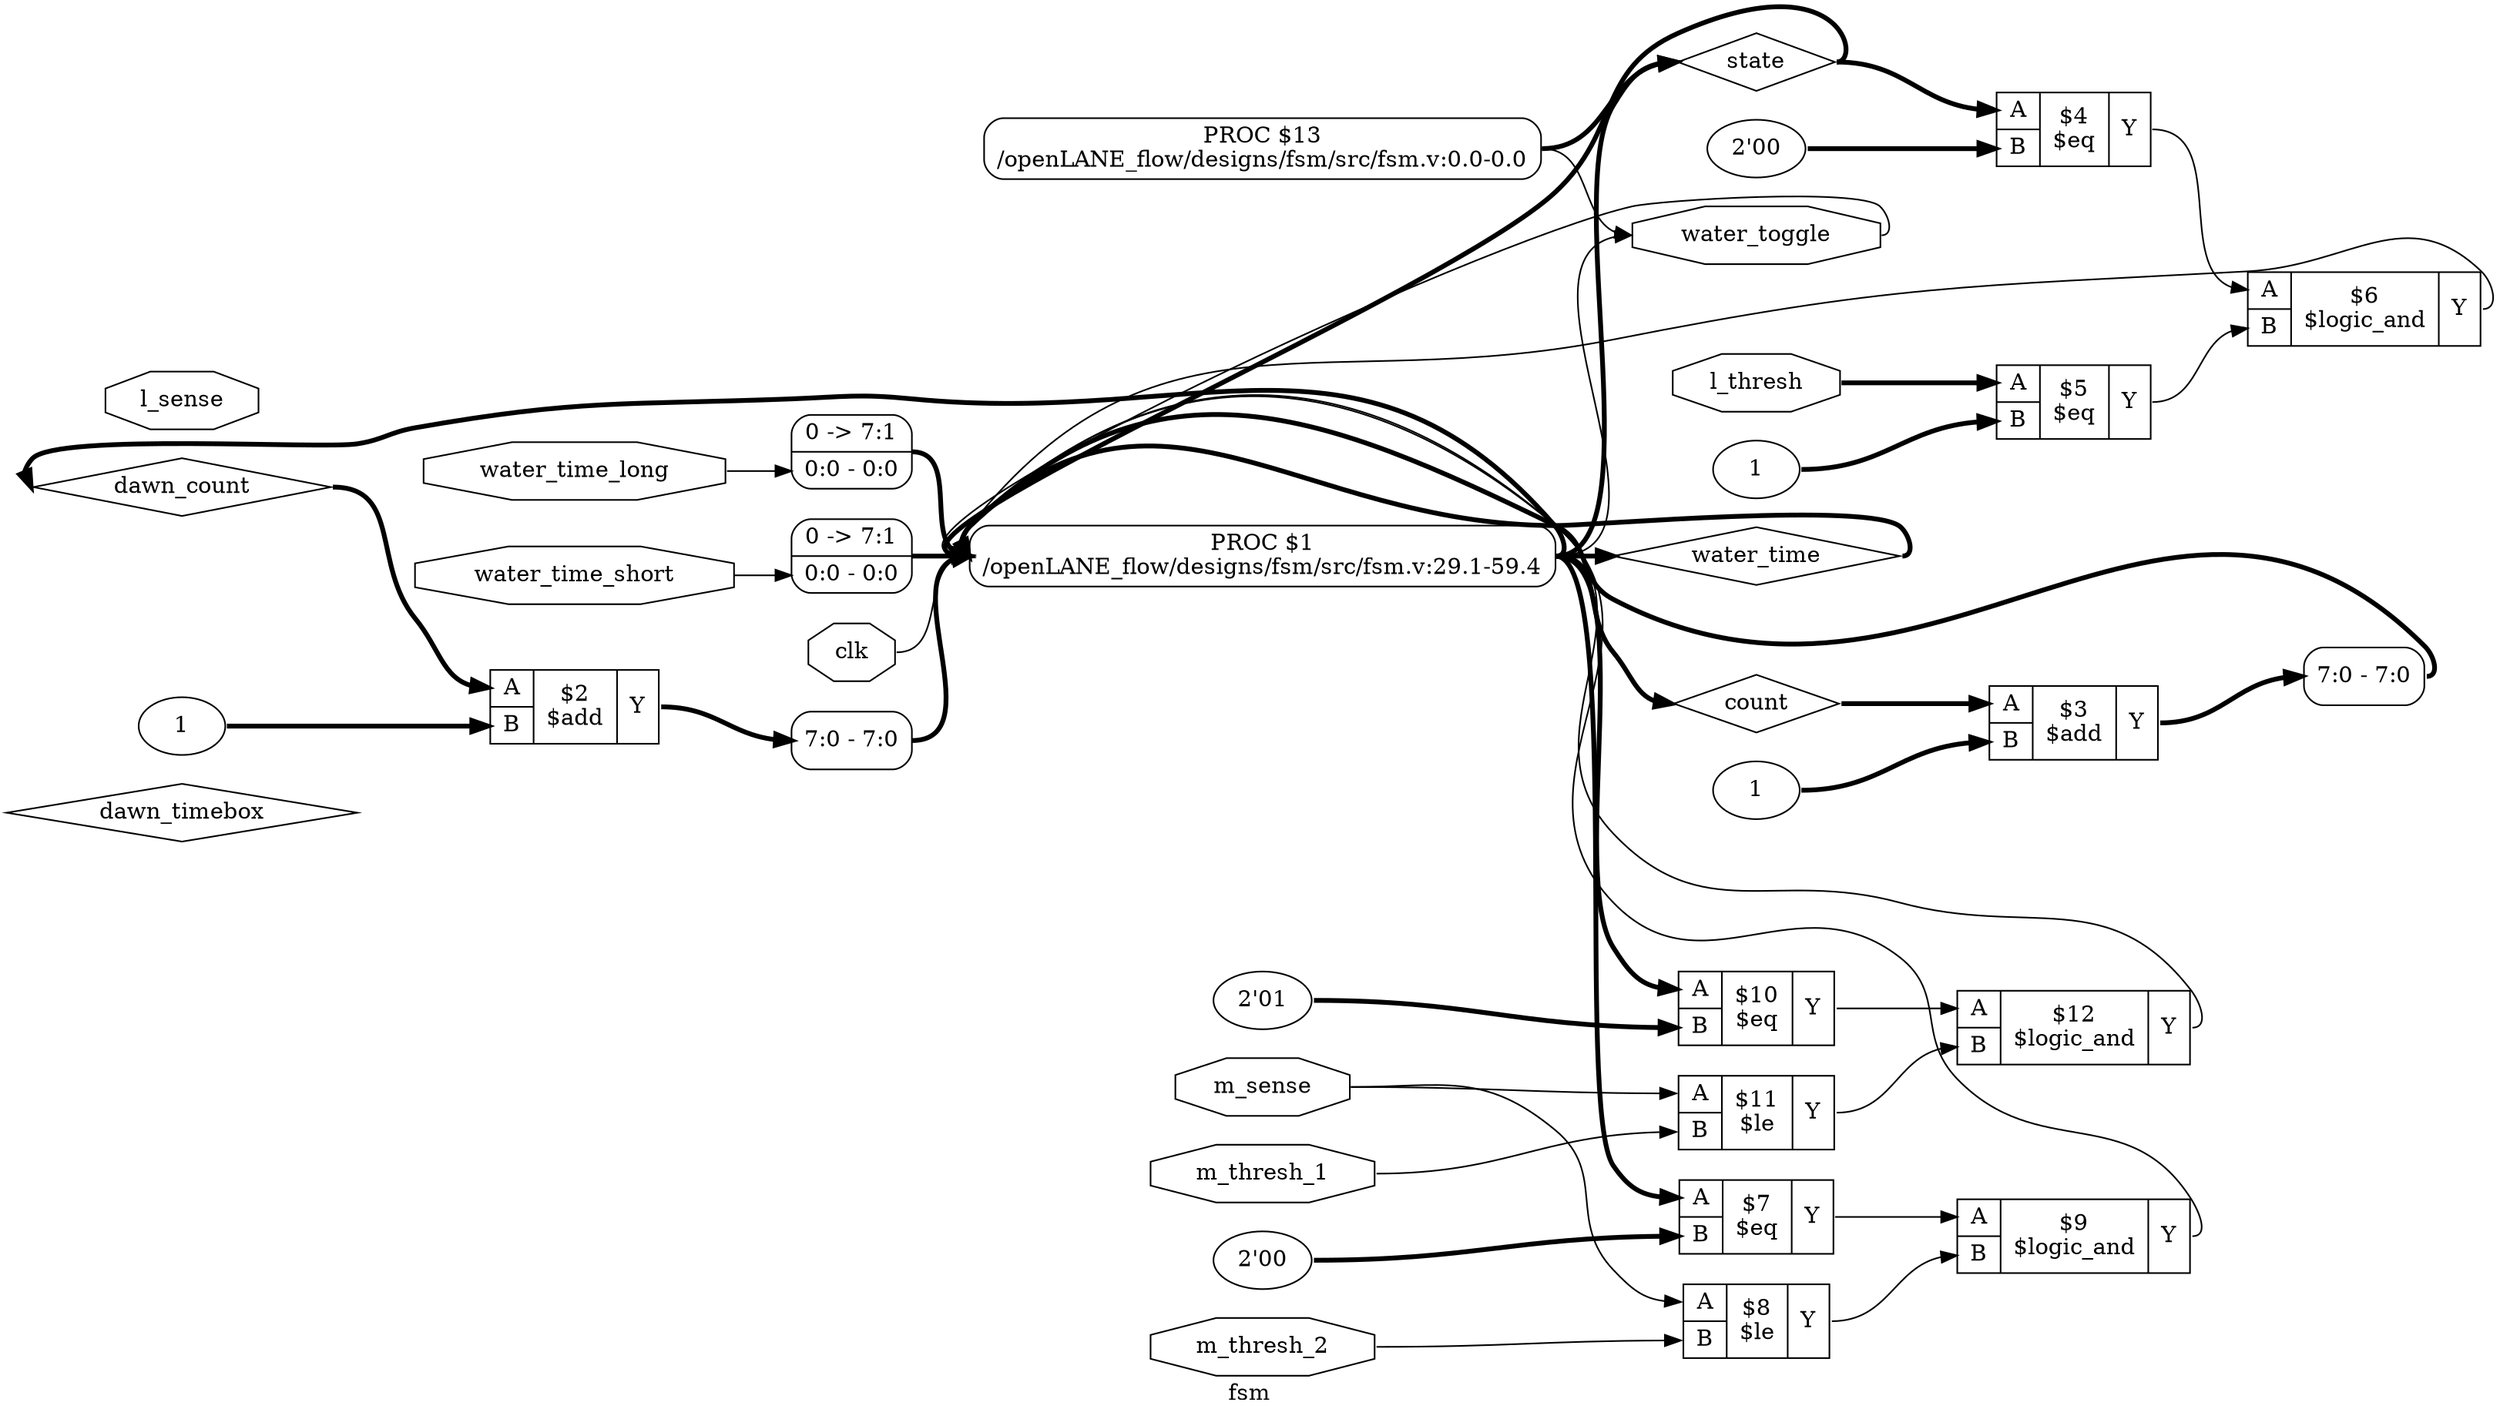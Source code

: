 digraph "fsm" {
label="fsm";
rankdir="LR";
remincross=true;
n30 [ shape=diamond, label="dawn_timebox", color="black", fontcolor="black" ];
n31 [ shape=diamond, label="dawn_count", color="black", fontcolor="black" ];
n32 [ shape=diamond, label="count", color="black", fontcolor="black" ];
n33 [ shape=diamond, label="water_time", color="black", fontcolor="black" ];
n34 [ shape=diamond, label="state", color="black", fontcolor="black" ];
n35 [ shape=octagon, label="water_toggle", color="black", fontcolor="black" ];
n36 [ shape=octagon, label="clk", color="black", fontcolor="black" ];
n37 [ shape=octagon, label="water_time_long", color="black", fontcolor="black" ];
n38 [ shape=octagon, label="water_time_short", color="black", fontcolor="black" ];
n39 [ shape=octagon, label="l_thresh", color="black", fontcolor="black" ];
n40 [ shape=octagon, label="m_thresh_2", color="black", fontcolor="black" ];
n41 [ shape=octagon, label="m_thresh_1", color="black", fontcolor="black" ];
n42 [ shape=octagon, label="l_sense", color="black", fontcolor="black" ];
n43 [ shape=octagon, label="m_sense", color="black", fontcolor="black" ];
c47 [ shape=record, label="{{<p44> A|<p45> B}|$12\n$logic_and|{<p46> Y}}" ];
c48 [ shape=record, label="{{<p44> A|<p45> B}|$11\n$le|{<p46> Y}}" ];
v0 [ label="2'01" ];
c49 [ shape=record, label="{{<p44> A|<p45> B}|$10\n$eq|{<p46> Y}}" ];
c50 [ shape=record, label="{{<p44> A|<p45> B}|$9\n$logic_and|{<p46> Y}}" ];
c51 [ shape=record, label="{{<p44> A|<p45> B}|$8\n$le|{<p46> Y}}" ];
v1 [ label="2'00" ];
c52 [ shape=record, label="{{<p44> A|<p45> B}|$7\n$eq|{<p46> Y}}" ];
c53 [ shape=record, label="{{<p44> A|<p45> B}|$6\n$logic_and|{<p46> Y}}" ];
v2 [ label="1" ];
c54 [ shape=record, label="{{<p44> A|<p45> B}|$5\n$eq|{<p46> Y}}" ];
v3 [ label="2'00" ];
c55 [ shape=record, label="{{<p44> A|<p45> B}|$4\n$eq|{<p46> Y}}" ];
v4 [ label="1" ];
c56 [ shape=record, label="{{<p44> A|<p45> B}|$3\n$add|{<p46> Y}}" ];
v5 [ label="1" ];
c57 [ shape=record, label="{{<p44> A|<p45> B}|$2\n$add|{<p46> Y}}" ];
p6 [shape=box, style=rounded, label="PROC $13\n/openLANE_flow/designs/fsm/src/fsm.v:0.0-0.0"];
x8 [ shape=record, style=rounded, label="<s0> 7:0 - 7:0 " ];
x9 [ shape=record, style=rounded, label="<s0> 7:0 - 7:0 " ];
x10 [ shape=record, style=rounded, label="0 -&gt; 7:1 |<s0> 0:0 - 0:0 " ];
x11 [ shape=record, style=rounded, label="0 -&gt; 7:1 |<s0> 0:0 - 0:0 " ];
p7 [shape=box, style=rounded, label="PROC $1\n/openLANE_flow/designs/fsm/src/fsm.v:29.1-59.4"];
p7:e -> c49:p44:w [color="black", style="setlinewidth(3)", label=""];
c50:p46:e -> p7:w [color="black", label=""];
c51:p46:e -> c50:p45:w [color="black", label=""];
c52:p46:e -> c50:p44:w [color="black", label=""];
p7:e -> c52:p44:w [color="black", style="setlinewidth(3)", label=""];
c53:p46:e -> p7:w [color="black", label=""];
c54:p46:e -> c53:p45:w [color="black", label=""];
c55:p46:e -> c53:p44:w [color="black", label=""];
c56:p46:e -> x8:s0:w [color="black", style="setlinewidth(3)", label=""];
c57:p46:e -> x9:s0:w [color="black", style="setlinewidth(3)", label=""];
p7:e -> n31:w [color="black", style="setlinewidth(3)", label=""];
n31:e -> c57:p44:w [color="black", style="setlinewidth(3)", label=""];
p7:e -> n32:w [color="black", style="setlinewidth(3)", label=""];
n32:e -> c56:p44:w [color="black", style="setlinewidth(3)", label=""];
p7:e -> n33:w [color="black", style="setlinewidth(3)", label=""];
n33:e -> p7:w [color="black", style="setlinewidth(3)", label=""];
p6:e -> n34:w [color="black", style="setlinewidth(3)", label=""];
p7:e -> n34:w [color="black", style="setlinewidth(3)", label=""];
n34:e -> c55:p44:w [color="black", style="setlinewidth(3)", label=""];
n34:e -> p7:w [color="black", style="setlinewidth(3)", label=""];
p6:e -> n35:w [color="black", label=""];
p7:e -> n35:w [color="black", label=""];
n35:e -> p7:w [color="black", label=""];
n36:e -> p7:w [color="black", label=""];
n37:e -> x10:s0:w [color="black", label=""];
n38:e -> x11:s0:w [color="black", label=""];
n39:e -> c54:p44:w [color="black", style="setlinewidth(3)", label=""];
n40:e -> c51:p45:w [color="black", label=""];
n41:e -> c48:p45:w [color="black", label=""];
n43:e -> c48:p44:w [color="black", label=""];
n43:e -> c51:p44:w [color="black", label=""];
c47:p46:e -> p7:w [color="black", label=""];
c48:p46:e -> c47:p45:w [color="black", label=""];
c49:p46:e -> c47:p44:w [color="black", label=""];
v0:e -> c49:p45:w [color="black", style="setlinewidth(3)", label=""];
v1:e -> c52:p45:w [color="black", style="setlinewidth(3)", label=""];
v2:e -> c54:p45:w [color="black", style="setlinewidth(3)", label=""];
v3:e -> c55:p45:w [color="black", style="setlinewidth(3)", label=""];
v4:e -> c56:p45:w [color="black", style="setlinewidth(3)", label=""];
v5:e -> c57:p45:w [color="black", style="setlinewidth(3)", label=""];
x10:e -> p7:w [color="black", style="setlinewidth(3)", label=""];
x11:e -> p7:w [color="black", style="setlinewidth(3)", label=""];
x8:e -> p7:w [color="black", style="setlinewidth(3)", label=""];
x9:e -> p7:w [color="black", style="setlinewidth(3)", label=""];
}
